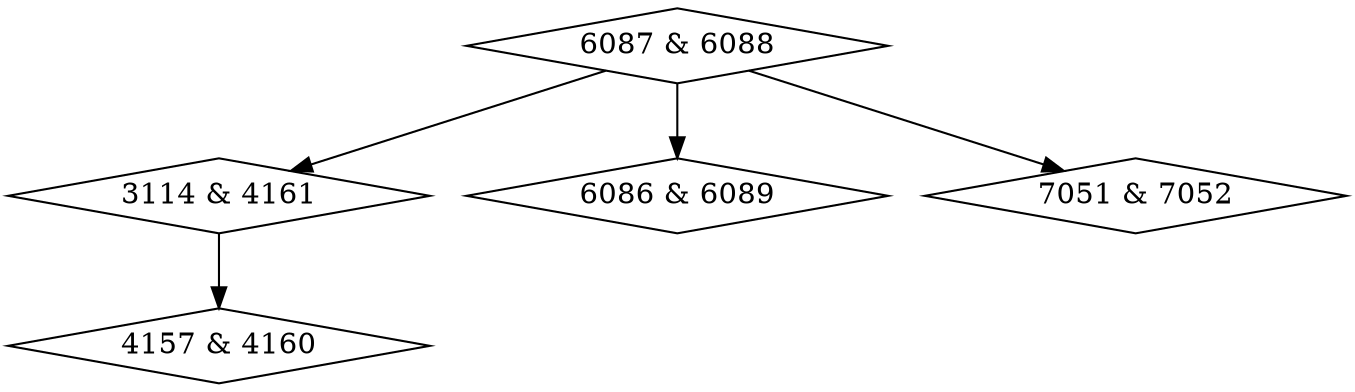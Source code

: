 digraph {
0 [label = "3114 & 4161", shape = diamond];
1 [label = "4157 & 4160", shape = diamond];
2 [label = "6086 & 6089", shape = diamond];
3 [label = "6087 & 6088", shape = diamond];
4 [label = "7051 & 7052", shape = diamond];
0->1;
3->0;
3->2;
3->4;
}
